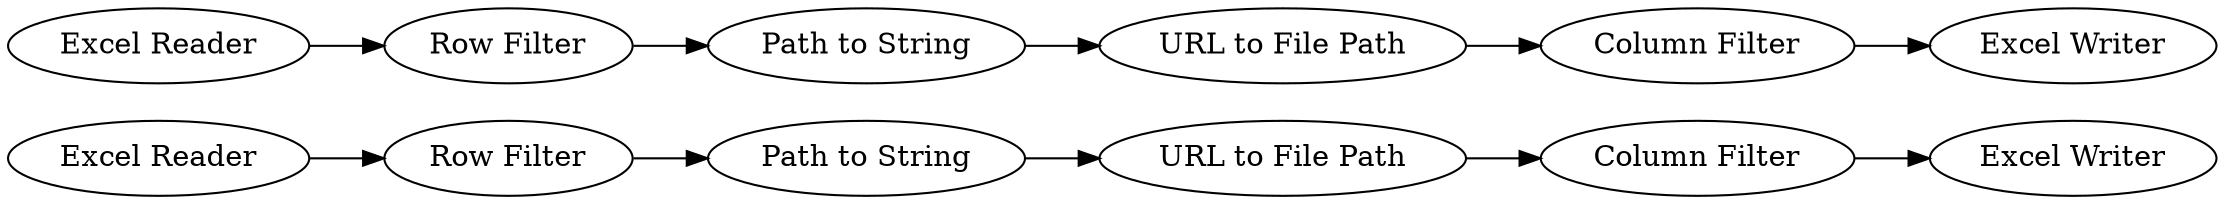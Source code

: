 digraph {
	11 -> 10
	12 -> 6
	9 -> 5
	3 -> 4
	8 -> 7
	4 -> 11
	1 -> 2
	10 -> 12
	2 -> 8
	7 -> 9
	5 [label="Excel Writer"]
	1 [label="Excel Reader"]
	7 [label="URL to File Path"]
	9 [label="Column Filter"]
	11 [label="Path to String"]
	4 [label="Row Filter"]
	8 [label="Path to String"]
	6 [label="Excel Writer"]
	12 [label="Column Filter"]
	3 [label="Excel Reader"]
	2 [label="Row Filter"]
	10 [label="URL to File Path"]
	rankdir=LR
}
